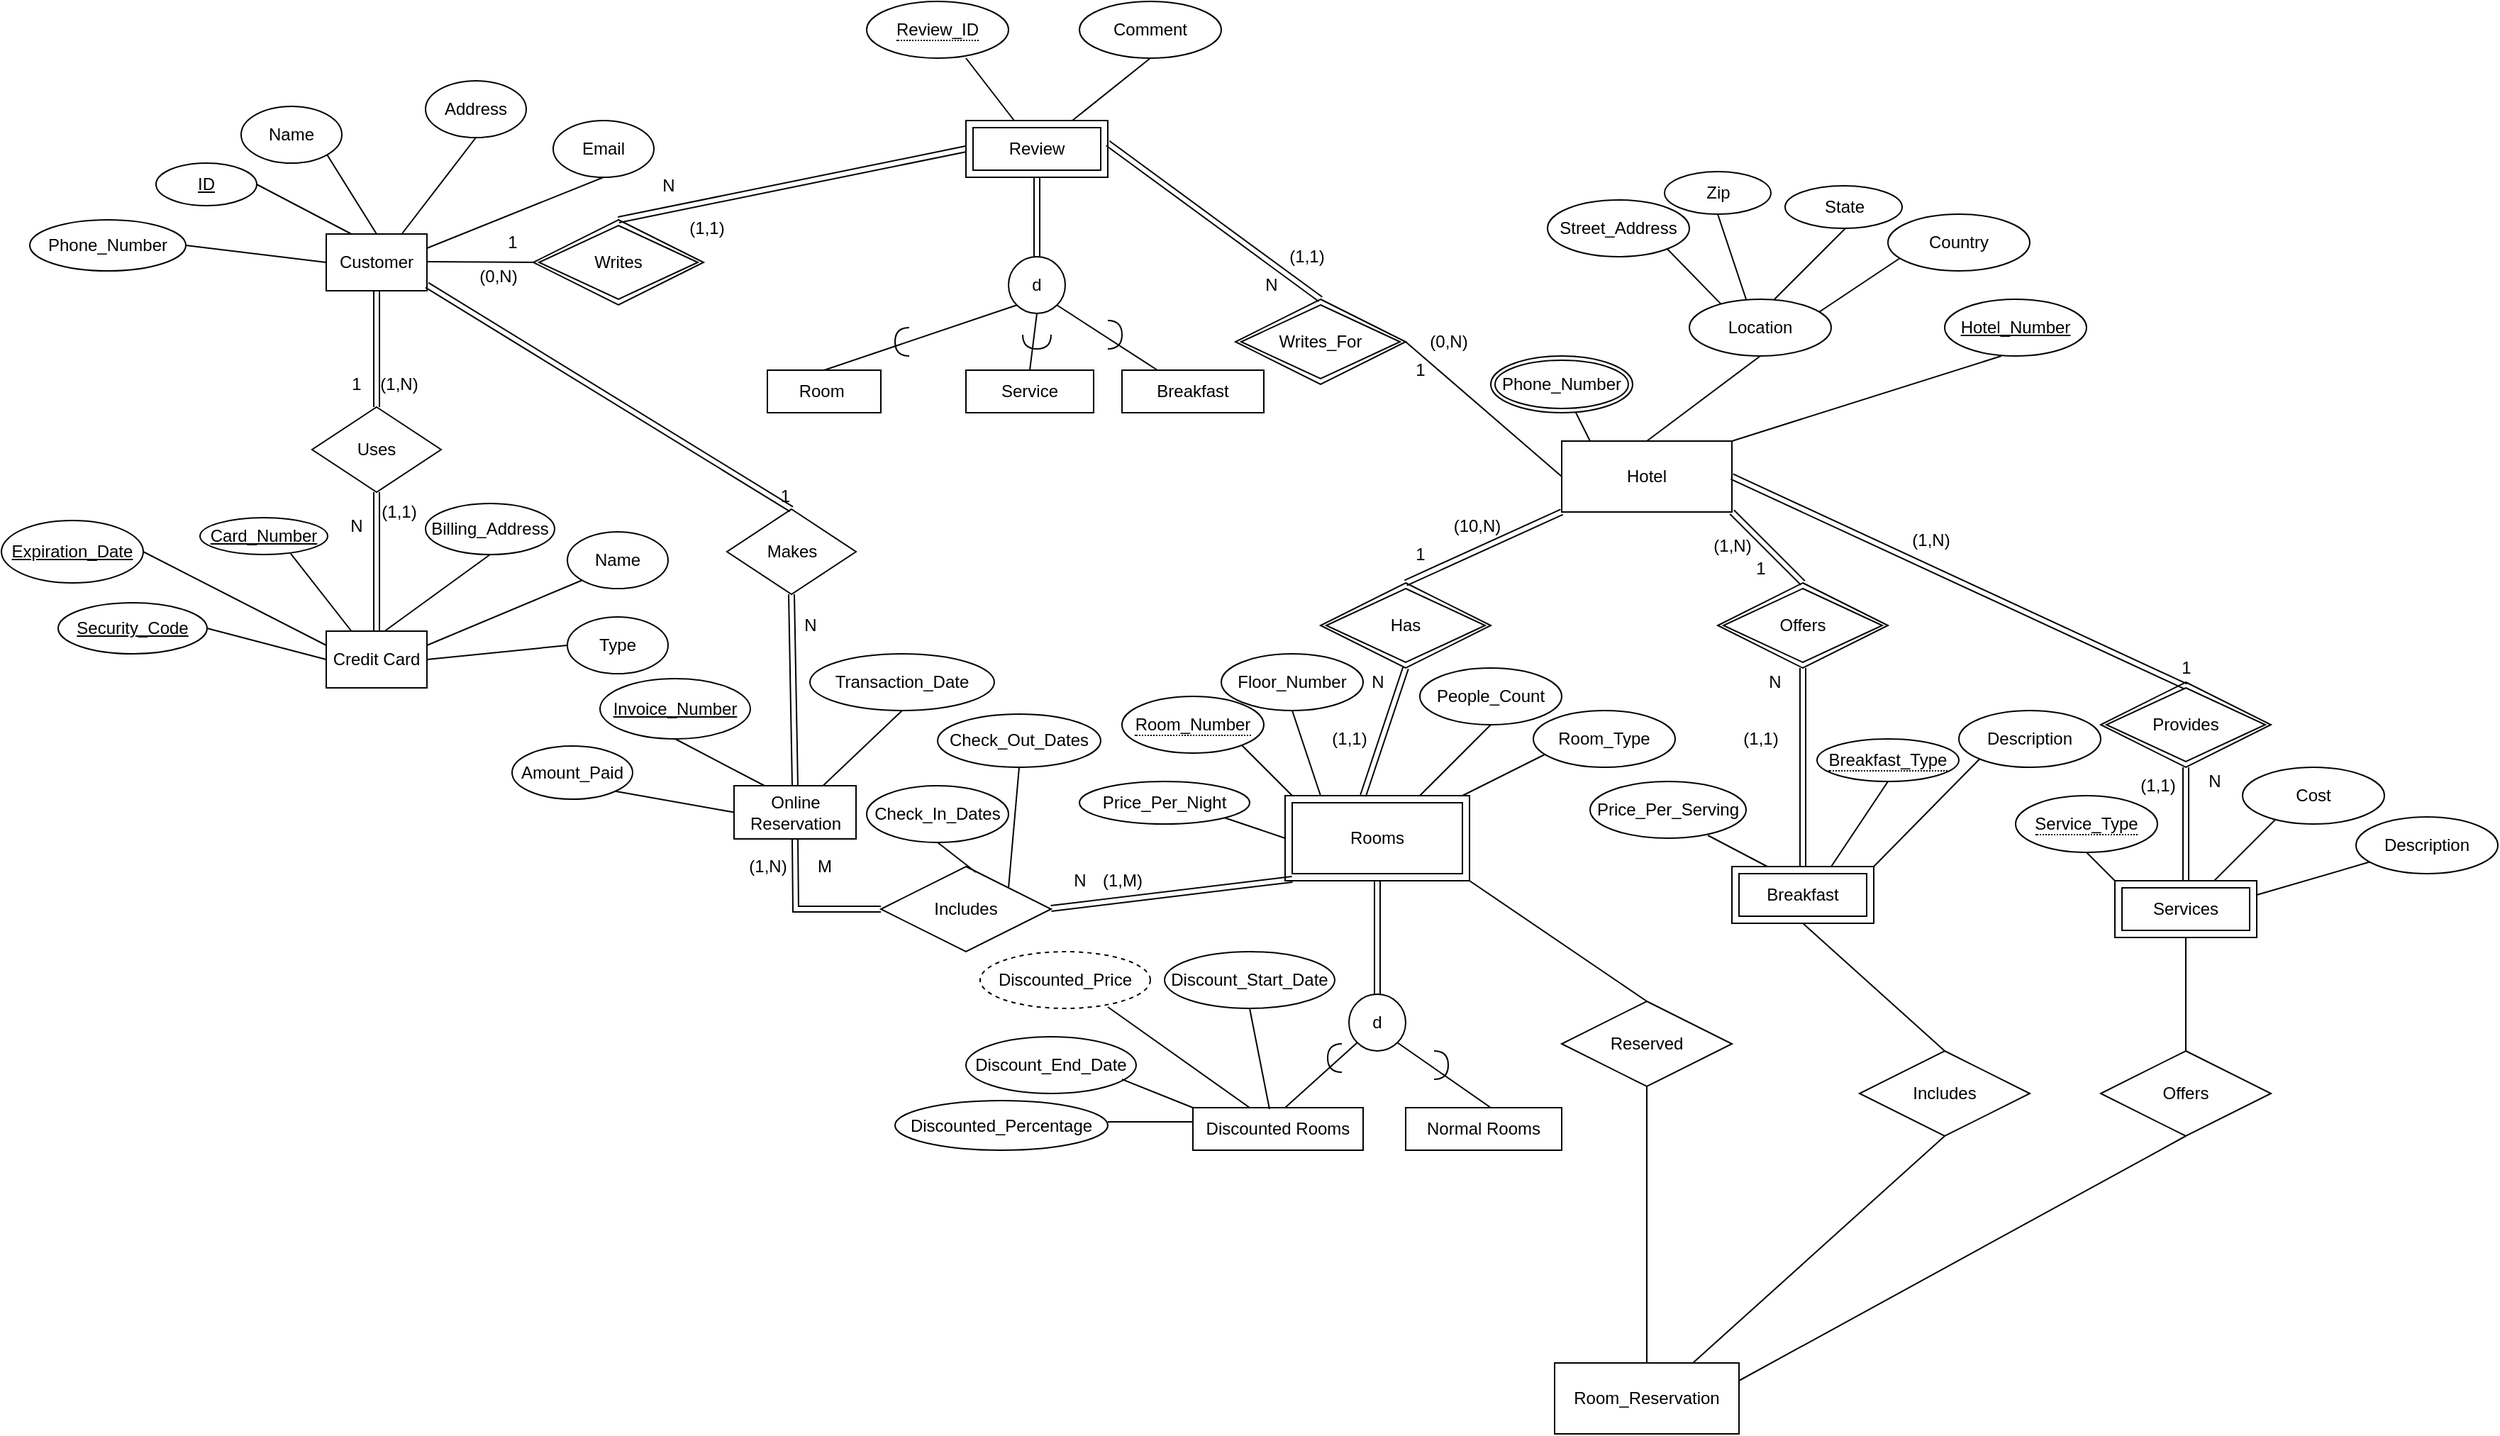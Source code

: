 <mxfile version="13.7.3" type="device"><diagram id="R2lEEEUBdFMjLlhIrx00" name="Page-1"><mxGraphModel dx="1956" dy="2000" grid="1" gridSize="10" guides="1" tooltips="1" connect="1" arrows="1" fold="1" page="1" pageScale="1" pageWidth="850" pageHeight="1100" math="0" shadow="0" extFonts="Permanent Marker^https://fonts.googleapis.com/css?family=Permanent+Marker"><root><mxCell id="0"/><mxCell id="1" parent="0"/><mxCell id="iuMVXom3aVEvyuveYDUm-4" value="" style="endArrow=none;html=1;" parent="1" edge="1"><mxGeometry width="50" height="50" relative="1" as="geometry"><mxPoint x="350" y="-750" as="sourcePoint"/><mxPoint x="338.974" y="-772.053" as="targetPoint"/></mxGeometry></mxCell><mxCell id="iuMVXom3aVEvyuveYDUm-7" value="" style="endArrow=none;html=1;" parent="1" edge="1"><mxGeometry width="50" height="50" relative="1" as="geometry"><mxPoint x="510" y="-840" as="sourcePoint"/><mxPoint x="570" y="-880" as="targetPoint"/></mxGeometry></mxCell><mxCell id="iuMVXom3aVEvyuveYDUm-8" value="" style="endArrow=none;html=1;exitX=0.283;exitY=0.063;exitDx=0;exitDy=0;exitPerimeter=0;" parent="1" edge="1"><mxGeometry width="50" height="50" relative="1" as="geometry"><mxPoint x="443.96" y="-844.96" as="sourcePoint"/><mxPoint x="400" y="-890" as="targetPoint"/></mxGeometry></mxCell><mxCell id="iuMVXom3aVEvyuveYDUm-9" value="" style="endArrow=none;html=1;" parent="1" edge="1"><mxGeometry width="50" height="50" relative="1" as="geometry"><mxPoint x="480" y="-850" as="sourcePoint"/><mxPoint x="530" y="-900" as="targetPoint"/></mxGeometry></mxCell><mxCell id="iuMVXom3aVEvyuveYDUm-10" value="" style="endArrow=none;html=1;" parent="1" edge="1"><mxGeometry width="50" height="50" relative="1" as="geometry"><mxPoint x="460" y="-850" as="sourcePoint"/><mxPoint x="440" y="-910" as="targetPoint"/><Array as="points"/></mxGeometry></mxCell><mxCell id="iuMVXom3aVEvyuveYDUm-18" value="" style="endArrow=none;html=1;" parent="1" edge="1"><mxGeometry width="50" height="50" relative="1" as="geometry"><mxPoint x="260" y="-500" as="sourcePoint"/><mxPoint x="320" y="-530" as="targetPoint"/></mxGeometry></mxCell><mxCell id="iuMVXom3aVEvyuveYDUm-19" value="" style="endArrow=none;html=1;" parent="1" edge="1"><mxGeometry width="50" height="50" relative="1" as="geometry"><mxPoint x="230" y="-500" as="sourcePoint"/><mxPoint x="280" y="-550" as="targetPoint"/><Array as="points"/></mxGeometry></mxCell><mxCell id="iuMVXom3aVEvyuveYDUm-20" value="" style="endArrow=none;html=1;" parent="1" edge="1"><mxGeometry width="50" height="50" relative="1" as="geometry"><mxPoint x="160" y="-500" as="sourcePoint"/><mxPoint x="140" y="-560" as="targetPoint"/></mxGeometry></mxCell><mxCell id="iuMVXom3aVEvyuveYDUm-21" value="" style="endArrow=none;html=1;" parent="1" edge="1"><mxGeometry width="50" height="50" relative="1" as="geometry"><mxPoint x="140" y="-500" as="sourcePoint"/><mxPoint x="100" y="-540" as="targetPoint"/></mxGeometry></mxCell><mxCell id="iuMVXom3aVEvyuveYDUm-22" value="Rooms" style="shape=ext;margin=3;double=1;whiteSpace=wrap;html=1;align=center;" parent="1" vertex="1"><mxGeometry x="135" y="-500" width="130" height="60" as="geometry"/></mxCell><mxCell id="iuMVXom3aVEvyuveYDUm-23" value="&lt;span style=&quot;border-bottom: 1px dotted&quot;&gt;Room_Number&lt;/span&gt;" style="ellipse;whiteSpace=wrap;html=1;align=center;" parent="1" vertex="1"><mxGeometry x="20" y="-570" width="100" height="40" as="geometry"/></mxCell><mxCell id="iuMVXom3aVEvyuveYDUm-24" value="Floor_Number" style="ellipse;whiteSpace=wrap;html=1;align=center;" parent="1" vertex="1"><mxGeometry x="90" y="-600" width="100" height="40" as="geometry"/></mxCell><mxCell id="iuMVXom3aVEvyuveYDUm-25" value="People_Count" style="ellipse;whiteSpace=wrap;html=1;align=center;" parent="1" vertex="1"><mxGeometry x="230" y="-590" width="100" height="40" as="geometry"/></mxCell><mxCell id="iuMVXom3aVEvyuveYDUm-29" value="Room_Type" style="ellipse;whiteSpace=wrap;html=1;align=center;" parent="1" vertex="1"><mxGeometry x="310" y="-560" width="100" height="40" as="geometry"/></mxCell><mxCell id="iuMVXom3aVEvyuveYDUm-31" value="" style="endArrow=none;html=1;" parent="1" source="iuMVXom3aVEvyuveYDUm-32" edge="1"><mxGeometry width="50" height="50" relative="1" as="geometry"><mxPoint x="400" y="-700" as="sourcePoint"/><mxPoint x="450" y="-750" as="targetPoint"/></mxGeometry></mxCell><mxCell id="iuMVXom3aVEvyuveYDUm-32" value="Hotel" style="rounded=0;whiteSpace=wrap;html=1;" parent="1" vertex="1"><mxGeometry x="330" y="-750" width="120" height="50" as="geometry"/></mxCell><mxCell id="iuMVXom3aVEvyuveYDUm-33" value="" style="endArrow=none;html=1;" parent="1" target="iuMVXom3aVEvyuveYDUm-32" edge="1"><mxGeometry width="50" height="50" relative="1" as="geometry"><mxPoint x="400" y="-700" as="sourcePoint"/><mxPoint x="450" y="-750" as="targetPoint"/></mxGeometry></mxCell><mxCell id="iuMVXom3aVEvyuveYDUm-34" value="" style="endArrow=none;html=1;exitX=1;exitY=0;exitDx=0;exitDy=0;" parent="1" source="iuMVXom3aVEvyuveYDUm-32" edge="1"><mxGeometry width="50" height="50" relative="1" as="geometry"><mxPoint x="450" y="-720" as="sourcePoint"/><mxPoint x="640" y="-810" as="targetPoint"/></mxGeometry></mxCell><mxCell id="iuMVXom3aVEvyuveYDUm-35" value="Hotel_Number" style="ellipse;whiteSpace=wrap;html=1;align=center;fontStyle=4;" parent="1" vertex="1"><mxGeometry x="600" y="-850" width="100" height="40" as="geometry"/></mxCell><mxCell id="iuMVXom3aVEvyuveYDUm-36" value="Has" style="shape=rhombus;double=1;perimeter=rhombusPerimeter;whiteSpace=wrap;html=1;align=center;" parent="1" vertex="1"><mxGeometry x="160" y="-650" width="120" height="60" as="geometry"/></mxCell><mxCell id="iuMVXom3aVEvyuveYDUm-38" value="Price_Per_Night" style="ellipse;whiteSpace=wrap;html=1;align=center;" parent="1" vertex="1"><mxGeometry x="-10" y="-510" width="120" height="30" as="geometry"/></mxCell><mxCell id="iuMVXom3aVEvyuveYDUm-53" value="Offers" style="shape=rhombus;double=1;perimeter=rhombusPerimeter;whiteSpace=wrap;html=1;align=center;" parent="1" vertex="1"><mxGeometry x="440" y="-650" width="120" height="60" as="geometry"/></mxCell><mxCell id="iuMVXom3aVEvyuveYDUm-55" value="Breakfast" style="shape=ext;margin=3;double=1;whiteSpace=wrap;html=1;align=center;" parent="1" vertex="1"><mxGeometry x="450" y="-450" width="100" height="40" as="geometry"/></mxCell><mxCell id="iuMVXom3aVEvyuveYDUm-56" value="" style="endArrow=none;html=1;entryX=0.5;entryY=1;entryDx=0;entryDy=0;" parent="1" target="iuMVXom3aVEvyuveYDUm-60" edge="1"><mxGeometry width="50" height="50" relative="1" as="geometry"><mxPoint x="520" y="-450" as="sourcePoint"/><mxPoint x="570" y="-500" as="targetPoint"/></mxGeometry></mxCell><mxCell id="iuMVXom3aVEvyuveYDUm-57" value="" style="endArrow=none;html=1;entryX=0;entryY=1;entryDx=0;entryDy=0;" parent="1" target="iuMVXom3aVEvyuveYDUm-61" edge="1"><mxGeometry width="50" height="50" relative="1" as="geometry"><mxPoint x="550" y="-450" as="sourcePoint"/><mxPoint x="600" y="-500" as="targetPoint"/></mxGeometry></mxCell><mxCell id="iuMVXom3aVEvyuveYDUm-60" value="&lt;span style=&quot;border-bottom: 1px dotted&quot;&gt;Breakfast_Type&lt;/span&gt;" style="ellipse;whiteSpace=wrap;html=1;align=center;" parent="1" vertex="1"><mxGeometry x="510" y="-540" width="100" height="30" as="geometry"/></mxCell><mxCell id="iuMVXom3aVEvyuveYDUm-61" value="Description" style="ellipse;whiteSpace=wrap;html=1;align=center;" parent="1" vertex="1"><mxGeometry x="610" y="-560" width="100" height="40" as="geometry"/></mxCell><mxCell id="iuMVXom3aVEvyuveYDUm-64" value="Provides" style="shape=rhombus;double=1;perimeter=rhombusPerimeter;whiteSpace=wrap;html=1;align=center;" parent="1" vertex="1"><mxGeometry x="710" y="-580" width="120" height="60" as="geometry"/></mxCell><mxCell id="iuMVXom3aVEvyuveYDUm-65" value="" style="endArrow=none;html=1;" parent="1" edge="1"><mxGeometry width="50" height="50" relative="1" as="geometry"><mxPoint x="790" y="-440" as="sourcePoint"/><mxPoint x="840" y="-490" as="targetPoint"/></mxGeometry></mxCell><mxCell id="iuMVXom3aVEvyuveYDUm-73" value="Services" style="shape=ext;margin=3;double=1;whiteSpace=wrap;html=1;align=center;" parent="1" vertex="1"><mxGeometry x="720" y="-440" width="100" height="40" as="geometry"/></mxCell><mxCell id="iuMVXom3aVEvyuveYDUm-74" value="" style="endArrow=none;html=1;" parent="1" edge="1"><mxGeometry width="50" height="50" relative="1" as="geometry"><mxPoint x="700" y="-460" as="sourcePoint"/><mxPoint x="720" y="-440" as="targetPoint"/></mxGeometry></mxCell><mxCell id="iuMVXom3aVEvyuveYDUm-78" value="Cost" style="ellipse;whiteSpace=wrap;html=1;align=center;" parent="1" vertex="1"><mxGeometry x="810" y="-520" width="100" height="40" as="geometry"/></mxCell><mxCell id="iuMVXom3aVEvyuveYDUm-79" value="" style="endArrow=none;html=1;exitX=1;exitY=0.25;exitDx=0;exitDy=0;" parent="1" source="iuMVXom3aVEvyuveYDUm-73" target="iuMVXom3aVEvyuveYDUm-80" edge="1"><mxGeometry width="50" height="50" relative="1" as="geometry"><mxPoint x="850" y="-405" as="sourcePoint"/><mxPoint x="900" y="-455" as="targetPoint"/></mxGeometry></mxCell><mxCell id="iuMVXom3aVEvyuveYDUm-80" value="Description" style="ellipse;whiteSpace=wrap;html=1;align=center;" parent="1" vertex="1"><mxGeometry x="890" y="-485" width="100" height="40" as="geometry"/></mxCell><mxCell id="o2ZF4EV_pDXBrr74jz46-1" value="" style="shape=link;html=1;rounded=0;entryX=0.5;entryY=1;entryDx=0;entryDy=0;" parent="1" target="iuMVXom3aVEvyuveYDUm-36" edge="1"><mxGeometry relative="1" as="geometry"><mxPoint x="190" y="-500" as="sourcePoint"/><mxPoint x="350" y="-500" as="targetPoint"/></mxGeometry></mxCell><mxCell id="o2ZF4EV_pDXBrr74jz46-3" value="Phone_Number" style="ellipse;shape=doubleEllipse;margin=3;whiteSpace=wrap;html=1;align=center;" parent="1" vertex="1"><mxGeometry x="280" y="-810" width="100" height="40" as="geometry"/></mxCell><mxCell id="o2ZF4EV_pDXBrr74jz46-4" value="Street_Address" style="ellipse;whiteSpace=wrap;html=1;align=center;" parent="1" vertex="1"><mxGeometry x="320" y="-920" width="100" height="40" as="geometry"/></mxCell><mxCell id="o2ZF4EV_pDXBrr74jz46-5" value="Zip" style="ellipse;whiteSpace=wrap;html=1;align=center;" parent="1" vertex="1"><mxGeometry x="402.5" y="-940" width="75" height="30" as="geometry"/></mxCell><mxCell id="o2ZF4EV_pDXBrr74jz46-6" value="State" style="ellipse;whiteSpace=wrap;html=1;align=center;" parent="1" vertex="1"><mxGeometry x="487.5" y="-930" width="82.5" height="30" as="geometry"/></mxCell><mxCell id="o2ZF4EV_pDXBrr74jz46-7" value="Country" style="ellipse;whiteSpace=wrap;html=1;align=center;" parent="1" vertex="1"><mxGeometry x="560" y="-910" width="100" height="40" as="geometry"/></mxCell><mxCell id="o2ZF4EV_pDXBrr74jz46-8" value="Location" style="ellipse;whiteSpace=wrap;html=1;align=center;" parent="1" vertex="1"><mxGeometry x="420" y="-850" width="100" height="40" as="geometry"/></mxCell><mxCell id="o2ZF4EV_pDXBrr74jz46-10" value="" style="endArrow=none;html=1;rounded=0;entryX=0.5;entryY=1;entryDx=0;entryDy=0;exitX=0.5;exitY=0;exitDx=0;exitDy=0;exitPerimeter=0;" parent="1" source="iuMVXom3aVEvyuveYDUm-32" target="o2ZF4EV_pDXBrr74jz46-8" edge="1"><mxGeometry relative="1" as="geometry"><mxPoint x="400" y="-753" as="sourcePoint"/><mxPoint x="420" y="-780" as="targetPoint"/></mxGeometry></mxCell><mxCell id="o2ZF4EV_pDXBrr74jz46-11" value="&lt;span style=&quot;border-bottom: 1px dotted&quot;&gt;Service_Type&lt;/span&gt;" style="ellipse;whiteSpace=wrap;html=1;align=center;" parent="1" vertex="1"><mxGeometry x="650" y="-500" width="100" height="40" as="geometry"/></mxCell><mxCell id="o2ZF4EV_pDXBrr74jz46-12" value="" style="shape=link;html=1;rounded=0;" parent="1" edge="1"><mxGeometry relative="1" as="geometry"><mxPoint x="200" y="-360" as="sourcePoint"/><mxPoint x="200" y="-440" as="targetPoint"/></mxGeometry></mxCell><mxCell id="o2ZF4EV_pDXBrr74jz46-15" value="d" style="ellipse;whiteSpace=wrap;html=1;aspect=fixed;" parent="1" vertex="1"><mxGeometry x="180" y="-360" width="40" height="40" as="geometry"/></mxCell><mxCell id="o2ZF4EV_pDXBrr74jz46-17" value="" style="endArrow=none;html=1;entryX=1;entryY=1;entryDx=0;entryDy=0;" parent="1" target="o2ZF4EV_pDXBrr74jz46-15" edge="1"><mxGeometry width="50" height="50" relative="1" as="geometry"><mxPoint x="280" y="-280" as="sourcePoint"/><mxPoint x="360" y="-390" as="targetPoint"/></mxGeometry></mxCell><mxCell id="o2ZF4EV_pDXBrr74jz46-18" value="Discounted Rooms" style="rounded=0;whiteSpace=wrap;html=1;" parent="1" vertex="1"><mxGeometry x="70" y="-280" width="120" height="30" as="geometry"/></mxCell><mxCell id="o2ZF4EV_pDXBrr74jz46-19" value="Normal Rooms" style="rounded=0;whiteSpace=wrap;html=1;" parent="1" vertex="1"><mxGeometry x="220" y="-280" width="110" height="30" as="geometry"/></mxCell><mxCell id="o2ZF4EV_pDXBrr74jz46-20" value="Discount_Start_Date" style="ellipse;whiteSpace=wrap;html=1;align=center;" parent="1" vertex="1"><mxGeometry x="50" y="-390" width="120" height="40" as="geometry"/></mxCell><mxCell id="o2ZF4EV_pDXBrr74jz46-21" value="Discount_End_Date" style="ellipse;whiteSpace=wrap;html=1;align=center;" parent="1" vertex="1"><mxGeometry x="-90" y="-330" width="120" height="40" as="geometry"/></mxCell><mxCell id="o2ZF4EV_pDXBrr74jz46-22" value="Discounted_Percentage" style="ellipse;whiteSpace=wrap;html=1;align=center;" parent="1" vertex="1"><mxGeometry x="-140" y="-285" width="150" height="35" as="geometry"/></mxCell><mxCell id="o2ZF4EV_pDXBrr74jz46-23" value="Discounted_Price" style="ellipse;whiteSpace=wrap;html=1;align=center;dashed=1;" parent="1" vertex="1"><mxGeometry x="-80" y="-390" width="120" height="40" as="geometry"/></mxCell><mxCell id="o2ZF4EV_pDXBrr74jz46-24" value="" style="endArrow=none;html=1;rounded=0;entryX=0.5;entryY=1;entryDx=0;entryDy=0;exitX=0.45;exitY=0.033;exitDx=0;exitDy=0;exitPerimeter=0;" parent="1" source="o2ZF4EV_pDXBrr74jz46-18" target="o2ZF4EV_pDXBrr74jz46-20" edge="1"><mxGeometry relative="1" as="geometry"><mxPoint x="260" y="-370" as="sourcePoint"/><mxPoint x="420" y="-370" as="targetPoint"/></mxGeometry></mxCell><mxCell id="o2ZF4EV_pDXBrr74jz46-25" value="" style="endArrow=none;html=1;rounded=0;" parent="1" edge="1"><mxGeometry relative="1" as="geometry"><mxPoint x="10" y="-351" as="sourcePoint"/><mxPoint x="110" y="-280" as="targetPoint"/></mxGeometry></mxCell><mxCell id="o2ZF4EV_pDXBrr74jz46-27" value="" style="endArrow=none;html=1;rounded=0;entryX=0;entryY=0;entryDx=0;entryDy=0;" parent="1" target="o2ZF4EV_pDXBrr74jz46-18" edge="1"><mxGeometry relative="1" as="geometry"><mxPoint x="20" y="-300" as="sourcePoint"/><mxPoint x="180" y="-300" as="targetPoint"/></mxGeometry></mxCell><mxCell id="o2ZF4EV_pDXBrr74jz46-28" value="" style="endArrow=none;html=1;rounded=0;" parent="1" edge="1"><mxGeometry relative="1" as="geometry"><mxPoint x="10" y="-270" as="sourcePoint"/><mxPoint x="70" y="-270" as="targetPoint"/></mxGeometry></mxCell><mxCell id="o2ZF4EV_pDXBrr74jz46-29" value="" style="shape=requiredInterface;html=1;verticalLabelPosition=bottom;direction=east;" parent="1" vertex="1"><mxGeometry x="240" y="-320" width="10" height="20" as="geometry"/></mxCell><mxCell id="o2ZF4EV_pDXBrr74jz46-30" value="" style="shape=requiredInterface;html=1;verticalLabelPosition=bottom;direction=west;" parent="1" vertex="1"><mxGeometry x="165" y="-325" width="10" height="20" as="geometry"/></mxCell><mxCell id="o2ZF4EV_pDXBrr74jz46-32" value="" style="endArrow=none;html=1;entryX=0;entryY=1;entryDx=0;entryDy=0;" parent="1" target="o2ZF4EV_pDXBrr74jz46-15" edge="1"><mxGeometry width="50" height="50" relative="1" as="geometry"><mxPoint x="135" y="-280" as="sourcePoint"/><mxPoint x="185.858" y="-325.858" as="targetPoint"/></mxGeometry></mxCell><mxCell id="o2ZF4EV_pDXBrr74jz46-55" value="Price_Per_Serving" style="ellipse;whiteSpace=wrap;html=1;align=center;" parent="1" vertex="1"><mxGeometry x="350" y="-510" width="110" height="40" as="geometry"/></mxCell><mxCell id="o2ZF4EV_pDXBrr74jz46-56" value="" style="endArrow=none;html=1;rounded=0;exitX=0.755;exitY=0.95;exitDx=0;exitDy=0;entryX=0.25;entryY=0;entryDx=0;entryDy=0;exitPerimeter=0;" parent="1" source="o2ZF4EV_pDXBrr74jz46-55" target="iuMVXom3aVEvyuveYDUm-55" edge="1"><mxGeometry relative="1" as="geometry"><mxPoint x="500" y="-380" as="sourcePoint"/><mxPoint x="660" y="-380" as="targetPoint"/></mxGeometry></mxCell><mxCell id="o2ZF4EV_pDXBrr74jz46-57" value="" style="endArrow=none;html=1;rounded=0;entryX=0;entryY=0.5;entryDx=0;entryDy=0;exitX=1;exitY=1;exitDx=0;exitDy=0;" parent="1" source="iuMVXom3aVEvyuveYDUm-38" target="iuMVXom3aVEvyuveYDUm-22" edge="1"><mxGeometry relative="1" as="geometry"><mxPoint x="60" y="-480" as="sourcePoint"/><mxPoint x="220" y="-480" as="targetPoint"/></mxGeometry></mxCell><mxCell id="o2ZF4EV_pDXBrr74jz46-58" value="" style="shape=link;html=1;rounded=0;entryX=0.5;entryY=1;entryDx=0;entryDy=0;exitX=0.5;exitY=0;exitDx=0;exitDy=0;" parent="1" source="iuMVXom3aVEvyuveYDUm-55" target="iuMVXom3aVEvyuveYDUm-53" edge="1"><mxGeometry relative="1" as="geometry"><mxPoint x="300" y="-600" as="sourcePoint"/><mxPoint x="460" y="-600" as="targetPoint"/></mxGeometry></mxCell><mxCell id="o2ZF4EV_pDXBrr74jz46-60" value="" style="shape=link;html=1;rounded=0;exitX=0.5;exitY=0;exitDx=0;exitDy=0;" parent="1" source="iuMVXom3aVEvyuveYDUm-73" edge="1"><mxGeometry relative="1" as="geometry"><mxPoint x="610" y="-520" as="sourcePoint"/><mxPoint x="770" y="-520" as="targetPoint"/></mxGeometry></mxCell><mxCell id="o2ZF4EV_pDXBrr74jz46-68" value="Includes" style="shape=rhombus;perimeter=rhombusPerimeter;whiteSpace=wrap;html=1;align=center;" parent="1" vertex="1"><mxGeometry x="-150" y="-450" width="120" height="60" as="geometry"/></mxCell><mxCell id="o2ZF4EV_pDXBrr74jz46-80" value="1" style="text;html=1;align=center;verticalAlign=middle;resizable=0;points=[];autosize=1;" parent="1" vertex="1"><mxGeometry x="220" y="-680" width="20" height="20" as="geometry"/></mxCell><mxCell id="o2ZF4EV_pDXBrr74jz46-81" value="N" style="text;html=1;align=center;verticalAlign=middle;resizable=0;points=[];autosize=1;" parent="1" vertex="1"><mxGeometry x="190" y="-590" width="20" height="20" as="geometry"/></mxCell><mxCell id="o2ZF4EV_pDXBrr74jz46-82" value="1" style="text;html=1;align=center;verticalAlign=middle;resizable=0;points=[];autosize=1;" parent="1" vertex="1"><mxGeometry x="460" y="-670" width="20" height="20" as="geometry"/></mxCell><mxCell id="o2ZF4EV_pDXBrr74jz46-83" value="N" style="text;html=1;align=center;verticalAlign=middle;resizable=0;points=[];autosize=1;" parent="1" vertex="1"><mxGeometry x="470" y="-590" width="20" height="20" as="geometry"/></mxCell><mxCell id="o2ZF4EV_pDXBrr74jz46-84" value="1" style="text;html=1;align=center;verticalAlign=middle;resizable=0;points=[];autosize=1;" parent="1" vertex="1"><mxGeometry x="760" y="-600" width="20" height="20" as="geometry"/></mxCell><mxCell id="o2ZF4EV_pDXBrr74jz46-85" value="N" style="text;html=1;align=center;verticalAlign=middle;resizable=0;points=[];autosize=1;" parent="1" vertex="1"><mxGeometry x="780" y="-520" width="20" height="20" as="geometry"/></mxCell><mxCell id="o2ZF4EV_pDXBrr74jz46-96" value="Customer" style="whiteSpace=wrap;html=1;align=center;" parent="1" vertex="1"><mxGeometry x="-541" y="-896" width="71" height="40" as="geometry"/></mxCell><mxCell id="o2ZF4EV_pDXBrr74jz46-97" value="" style="endArrow=none;html=1;entryX=0.5;entryY=1;entryDx=0;entryDy=0;exitX=1;exitY=0.25;exitDx=0;exitDy=0;" parent="1" source="o2ZF4EV_pDXBrr74jz46-96" target="o2ZF4EV_pDXBrr74jz46-103" edge="1"><mxGeometry width="50" height="50" relative="1" as="geometry"><mxPoint x="-441" y="-874" as="sourcePoint"/><mxPoint x="-391" y="-924" as="targetPoint"/></mxGeometry></mxCell><mxCell id="o2ZF4EV_pDXBrr74jz46-99" value="" style="endArrow=none;html=1;entryX=1;entryY=0.5;entryDx=0;entryDy=0;exitX=0.25;exitY=0;exitDx=0;exitDy=0;" parent="1" source="o2ZF4EV_pDXBrr74jz46-96" target="o2ZF4EV_pDXBrr74jz46-104" edge="1"><mxGeometry width="50" height="50" relative="1" as="geometry"><mxPoint x="-614" y="-914" as="sourcePoint"/><mxPoint x="-654" y="-954" as="targetPoint"/></mxGeometry></mxCell><mxCell id="o2ZF4EV_pDXBrr74jz46-100" value="" style="endArrow=none;html=1;exitX=0.5;exitY=0;exitDx=0;exitDy=0;entryX=1;entryY=1;entryDx=0;entryDy=0;" parent="1" source="o2ZF4EV_pDXBrr74jz46-96" target="o2ZF4EV_pDXBrr74jz46-101" edge="1"><mxGeometry width="50" height="50" relative="1" as="geometry"><mxPoint x="-511" y="-896" as="sourcePoint"/><mxPoint x="-541" y="-946" as="targetPoint"/></mxGeometry></mxCell><mxCell id="o2ZF4EV_pDXBrr74jz46-101" value="Name" style="ellipse;whiteSpace=wrap;html=1;align=center;" parent="1" vertex="1"><mxGeometry x="-601" y="-986" width="71" height="40" as="geometry"/></mxCell><mxCell id="o2ZF4EV_pDXBrr74jz46-102" value="Address" style="ellipse;whiteSpace=wrap;html=1;align=center;" parent="1" vertex="1"><mxGeometry x="-471" y="-1004" width="71" height="40" as="geometry"/></mxCell><mxCell id="o2ZF4EV_pDXBrr74jz46-103" value="Email" style="ellipse;whiteSpace=wrap;html=1;align=center;" parent="1" vertex="1"><mxGeometry x="-381" y="-976" width="71" height="40" as="geometry"/></mxCell><mxCell id="o2ZF4EV_pDXBrr74jz46-104" value="ID" style="ellipse;whiteSpace=wrap;html=1;align=center;fontStyle=4;" parent="1" vertex="1"><mxGeometry x="-661" y="-946" width="71" height="30" as="geometry"/></mxCell><mxCell id="o2ZF4EV_pDXBrr74jz46-105" value="" style="endArrow=none;html=1;exitX=0;exitY=0.5;exitDx=0;exitDy=0;entryX=1;entryY=0.5;entryDx=0;entryDy=0;" parent="1" source="o2ZF4EV_pDXBrr74jz46-96" target="o2ZF4EV_pDXBrr74jz46-106" edge="1"><mxGeometry width="50" height="50" relative="1" as="geometry"><mxPoint x="-674" y="-1084" as="sourcePoint"/><mxPoint x="-611" y="-886" as="targetPoint"/></mxGeometry></mxCell><mxCell id="o2ZF4EV_pDXBrr74jz46-106" value="Phone_Number" style="ellipse;whiteSpace=wrap;html=1;align=center;" parent="1" vertex="1"><mxGeometry x="-750" y="-906" width="110" height="36" as="geometry"/></mxCell><mxCell id="o2ZF4EV_pDXBrr74jz46-107" value="Credit Card" style="whiteSpace=wrap;html=1;align=center;" parent="1" vertex="1"><mxGeometry x="-541" y="-616" width="71" height="40" as="geometry"/></mxCell><mxCell id="o2ZF4EV_pDXBrr74jz46-108" value="Uses" style="shape=rhombus;perimeter=rhombusPerimeter;whiteSpace=wrap;html=1;align=center;" parent="1" vertex="1"><mxGeometry x="-551" y="-774" width="91" height="60" as="geometry"/></mxCell><mxCell id="o2ZF4EV_pDXBrr74jz46-109" value="&lt;u&gt;Card_Number&lt;/u&gt;" style="ellipse;whiteSpace=wrap;html=1;align=center;" parent="1" vertex="1"><mxGeometry x="-630" y="-696" width="90" height="26" as="geometry"/></mxCell><mxCell id="o2ZF4EV_pDXBrr74jz46-110" value="&lt;u&gt;Expiration_Date&lt;/u&gt;" style="ellipse;whiteSpace=wrap;html=1;align=center;" parent="1" vertex="1"><mxGeometry x="-770" y="-694" width="100" height="44" as="geometry"/></mxCell><mxCell id="o2ZF4EV_pDXBrr74jz46-111" value="Billing_Address" style="ellipse;whiteSpace=wrap;html=1;align=center;" parent="1" vertex="1"><mxGeometry x="-471" y="-706" width="91" height="36" as="geometry"/></mxCell><mxCell id="o2ZF4EV_pDXBrr74jz46-112" value="Name" style="ellipse;whiteSpace=wrap;html=1;align=center;" parent="1" vertex="1"><mxGeometry x="-371" y="-686" width="71" height="40" as="geometry"/></mxCell><mxCell id="o2ZF4EV_pDXBrr74jz46-113" value="&lt;u&gt;Security_Code&lt;/u&gt;" style="ellipse;whiteSpace=wrap;html=1;align=center;" parent="1" vertex="1"><mxGeometry x="-730" y="-636" width="105" height="36" as="geometry"/></mxCell><mxCell id="o2ZF4EV_pDXBrr74jz46-114" value="Type" style="ellipse;whiteSpace=wrap;html=1;align=center;" parent="1" vertex="1"><mxGeometry x="-371" y="-626" width="71" height="40" as="geometry"/></mxCell><mxCell id="o2ZF4EV_pDXBrr74jz46-115" value="" style="endArrow=none;html=1;rounded=0;exitX=0.71;exitY=0.975;exitDx=0;exitDy=0;entryX=0.25;entryY=0;entryDx=0;entryDy=0;exitPerimeter=0;" parent="1" source="o2ZF4EV_pDXBrr74jz46-109" target="o2ZF4EV_pDXBrr74jz46-107" edge="1"><mxGeometry relative="1" as="geometry"><mxPoint x="-704" y="-714" as="sourcePoint"/><mxPoint x="-544" y="-714" as="targetPoint"/></mxGeometry></mxCell><mxCell id="o2ZF4EV_pDXBrr74jz46-116" value="" style="endArrow=none;html=1;rounded=0;entryX=0;entryY=0.25;entryDx=0;entryDy=0;exitX=1;exitY=0.5;exitDx=0;exitDy=0;exitPerimeter=0;" parent="1" source="o2ZF4EV_pDXBrr74jz46-110" target="o2ZF4EV_pDXBrr74jz46-107" edge="1"><mxGeometry relative="1" as="geometry"><mxPoint x="-724" y="-684" as="sourcePoint"/><mxPoint x="-586.5" y="-674" as="targetPoint"/></mxGeometry></mxCell><mxCell id="o2ZF4EV_pDXBrr74jz46-117" value="" style="endArrow=none;html=1;rounded=0;exitX=1;exitY=0.5;exitDx=0;exitDy=0;entryX=0;entryY=0.5;entryDx=0;entryDy=0;" parent="1" source="o2ZF4EV_pDXBrr74jz46-113" target="o2ZF4EV_pDXBrr74jz46-107" edge="1"><mxGeometry relative="1" as="geometry"><mxPoint x="-694" y="-644" as="sourcePoint"/><mxPoint x="-544" y="-714" as="targetPoint"/></mxGeometry></mxCell><mxCell id="o2ZF4EV_pDXBrr74jz46-118" value="" style="endArrow=none;html=1;rounded=0;exitX=0.58;exitY=0;exitDx=0;exitDy=0;exitPerimeter=0;entryX=0.5;entryY=1;entryDx=0;entryDy=0;" parent="1" source="o2ZF4EV_pDXBrr74jz46-107" target="o2ZF4EV_pDXBrr74jz46-111" edge="1"><mxGeometry relative="1" as="geometry"><mxPoint x="-704" y="-714" as="sourcePoint"/><mxPoint x="-534" y="-674" as="targetPoint"/></mxGeometry></mxCell><mxCell id="o2ZF4EV_pDXBrr74jz46-119" value="" style="endArrow=none;html=1;rounded=0;exitX=1;exitY=0.25;exitDx=0;exitDy=0;entryX=0;entryY=1;entryDx=0;entryDy=0;" parent="1" source="o2ZF4EV_pDXBrr74jz46-107" target="o2ZF4EV_pDXBrr74jz46-112" edge="1"><mxGeometry relative="1" as="geometry"><mxPoint x="-704" y="-714" as="sourcePoint"/><mxPoint x="-544" y="-714" as="targetPoint"/></mxGeometry></mxCell><mxCell id="o2ZF4EV_pDXBrr74jz46-120" value="" style="endArrow=none;html=1;rounded=0;exitX=1;exitY=0.5;exitDx=0;exitDy=0;entryX=0;entryY=0.5;entryDx=0;entryDy=0;" parent="1" source="o2ZF4EV_pDXBrr74jz46-107" target="o2ZF4EV_pDXBrr74jz46-114" edge="1"><mxGeometry relative="1" as="geometry"><mxPoint x="-704" y="-714" as="sourcePoint"/><mxPoint x="-544" y="-714" as="targetPoint"/></mxGeometry></mxCell><mxCell id="o2ZF4EV_pDXBrr74jz46-121" value="" style="shape=link;html=1;rounded=0;entryX=0.5;entryY=1;entryDx=0;entryDy=0;exitX=0.5;exitY=0;exitDx=0;exitDy=0;" parent="1" source="o2ZF4EV_pDXBrr74jz46-108" target="o2ZF4EV_pDXBrr74jz46-96" edge="1"><mxGeometry relative="1" as="geometry"><mxPoint x="-704" y="-714" as="sourcePoint"/><mxPoint x="-544" y="-714" as="targetPoint"/></mxGeometry></mxCell><mxCell id="o2ZF4EV_pDXBrr74jz46-122" value="" style="shape=link;html=1;rounded=0;exitX=0.5;exitY=1;exitDx=0;exitDy=0;entryX=0.5;entryY=0;entryDx=0;entryDy=0;" parent="1" source="o2ZF4EV_pDXBrr74jz46-108" target="o2ZF4EV_pDXBrr74jz46-107" edge="1"><mxGeometry relative="1" as="geometry"><mxPoint x="-724" y="-694" as="sourcePoint"/><mxPoint x="-564" y="-694" as="targetPoint"/></mxGeometry></mxCell><mxCell id="o2ZF4EV_pDXBrr74jz46-123" value="Online Reservation" style="whiteSpace=wrap;html=1;align=center;" parent="1" vertex="1"><mxGeometry x="-253.5" y="-507" width="86" height="37.5" as="geometry"/></mxCell><mxCell id="o2ZF4EV_pDXBrr74jz46-125" value="Makes" style="shape=rhombus;perimeter=rhombusPerimeter;whiteSpace=wrap;html=1;align=center;" parent="1" vertex="1"><mxGeometry x="-258.5" y="-702" width="91" height="60" as="geometry"/></mxCell><mxCell id="o2ZF4EV_pDXBrr74jz46-127" value="Transaction_Date" style="ellipse;whiteSpace=wrap;html=1;align=center;" parent="1" vertex="1"><mxGeometry x="-200" y="-600" width="130" height="40" as="geometry"/></mxCell><mxCell id="o2ZF4EV_pDXBrr74jz46-128" value="Amount_Paid" style="ellipse;whiteSpace=wrap;html=1;align=center;" parent="1" vertex="1"><mxGeometry x="-410" y="-535" width="85" height="37.5" as="geometry"/></mxCell><mxCell id="o2ZF4EV_pDXBrr74jz46-129" value="Invoice_Number" style="ellipse;whiteSpace=wrap;html=1;align=center;fontStyle=4;" parent="1" vertex="1"><mxGeometry x="-348" y="-582.5" width="106" height="42.5" as="geometry"/></mxCell><mxCell id="o2ZF4EV_pDXBrr74jz46-130" value="" style="endArrow=none;html=1;rounded=0;exitX=1;exitY=1;exitDx=0;exitDy=0;entryX=0;entryY=0.5;entryDx=0;entryDy=0;" parent="1" source="o2ZF4EV_pDXBrr74jz46-128" target="o2ZF4EV_pDXBrr74jz46-123" edge="1"><mxGeometry relative="1" as="geometry"><mxPoint x="-566" y="-497.5" as="sourcePoint"/><mxPoint x="-406" y="-497.5" as="targetPoint"/></mxGeometry></mxCell><mxCell id="o2ZF4EV_pDXBrr74jz46-131" value="" style="endArrow=none;html=1;rounded=0;entryX=0.5;entryY=1;entryDx=0;entryDy=0;exitX=0.25;exitY=0;exitDx=0;exitDy=0;" parent="1" source="o2ZF4EV_pDXBrr74jz46-123" target="o2ZF4EV_pDXBrr74jz46-129" edge="1"><mxGeometry relative="1" as="geometry"><mxPoint x="-566" y="-497.5" as="sourcePoint"/><mxPoint x="-406" y="-497.5" as="targetPoint"/></mxGeometry></mxCell><mxCell id="o2ZF4EV_pDXBrr74jz46-132" value="" style="endArrow=none;html=1;rounded=0;entryX=0.5;entryY=1;entryDx=0;entryDy=0;" parent="1" source="o2ZF4EV_pDXBrr74jz46-123" target="o2ZF4EV_pDXBrr74jz46-127" edge="1"><mxGeometry relative="1" as="geometry"><mxPoint x="-566" y="-497.5" as="sourcePoint"/><mxPoint x="-89.796" y="-562.956" as="targetPoint"/></mxGeometry></mxCell><mxCell id="o2ZF4EV_pDXBrr74jz46-137" value="" style="shape=link;html=1;rounded=0;entryX=0;entryY=0.5;entryDx=0;entryDy=0;exitX=0.5;exitY=1;exitDx=0;exitDy=0;" parent="1" source="o2ZF4EV_pDXBrr74jz46-123" target="o2ZF4EV_pDXBrr74jz46-68" edge="1"><mxGeometry relative="1" as="geometry"><mxPoint x="-150" y="-481" as="sourcePoint"/><mxPoint x="-151" y="-400" as="targetPoint"/><Array as="points"><mxPoint x="-210" y="-420"/></Array></mxGeometry></mxCell><mxCell id="o2ZF4EV_pDXBrr74jz46-142" value="" style="endArrow=none;html=1;rounded=0;entryX=0.5;entryY=1;entryDx=0;entryDy=0;exitX=0.75;exitY=0;exitDx=0;exitDy=0;" parent="1" source="o2ZF4EV_pDXBrr74jz46-96" target="o2ZF4EV_pDXBrr74jz46-102" edge="1"><mxGeometry relative="1" as="geometry"><mxPoint x="-621" y="-786" as="sourcePoint"/><mxPoint x="-451" y="-826" as="targetPoint"/></mxGeometry></mxCell><mxCell id="o2ZF4EV_pDXBrr74jz46-144" value="Room_Reservation" style="whiteSpace=wrap;html=1;align=center;" parent="1" vertex="1"><mxGeometry x="325" y="-100" width="130" height="50" as="geometry"/></mxCell><mxCell id="o2ZF4EV_pDXBrr74jz46-145" value="Reserved" style="shape=rhombus;perimeter=rhombusPerimeter;whiteSpace=wrap;html=1;align=center;" parent="1" vertex="1"><mxGeometry x="330" y="-355" width="120" height="60" as="geometry"/></mxCell><mxCell id="o2ZF4EV_pDXBrr74jz46-146" value="" style="endArrow=none;html=1;rounded=0;exitX=1;exitY=1;exitDx=0;exitDy=0;entryX=0.5;entryY=0;entryDx=0;entryDy=0;" parent="1" source="iuMVXom3aVEvyuveYDUm-22" target="o2ZF4EV_pDXBrr74jz46-145" edge="1"><mxGeometry relative="1" as="geometry"><mxPoint x="330" y="-380" as="sourcePoint"/><mxPoint x="490" y="-380" as="targetPoint"/></mxGeometry></mxCell><mxCell id="o2ZF4EV_pDXBrr74jz46-147" value="" style="endArrow=none;html=1;rounded=0;exitX=0.5;exitY=1;exitDx=0;exitDy=0;entryX=0.5;entryY=0;entryDx=0;entryDy=0;" parent="1" source="o2ZF4EV_pDXBrr74jz46-145" target="o2ZF4EV_pDXBrr74jz46-144" edge="1"><mxGeometry relative="1" as="geometry"><mxPoint x="330" y="-380" as="sourcePoint"/><mxPoint x="520" y="-230" as="targetPoint"/></mxGeometry></mxCell><mxCell id="o2ZF4EV_pDXBrr74jz46-148" value="" style="endArrow=none;html=1;rounded=0;" parent="1" edge="1"><mxGeometry relative="1" as="geometry"><mxPoint x="500" y="-410" as="sourcePoint"/><mxPoint x="600" y="-320" as="targetPoint"/></mxGeometry></mxCell><mxCell id="o2ZF4EV_pDXBrr74jz46-150" value="Includes" style="shape=rhombus;perimeter=rhombusPerimeter;whiteSpace=wrap;html=1;align=center;" parent="1" vertex="1"><mxGeometry x="540" y="-320" width="120" height="60" as="geometry"/></mxCell><mxCell id="o2ZF4EV_pDXBrr74jz46-151" value="" style="endArrow=none;html=1;rounded=0;entryX=0.75;entryY=0;entryDx=0;entryDy=0;" parent="1" target="o2ZF4EV_pDXBrr74jz46-144" edge="1"><mxGeometry relative="1" as="geometry"><mxPoint x="600" y="-260" as="sourcePoint"/><mxPoint x="760" y="-260" as="targetPoint"/></mxGeometry></mxCell><mxCell id="o2ZF4EV_pDXBrr74jz46-152" value="" style="endArrow=none;html=1;rounded=0;" parent="1" edge="1"><mxGeometry relative="1" as="geometry"><mxPoint x="770" y="-400" as="sourcePoint"/><mxPoint x="770" y="-320" as="targetPoint"/></mxGeometry></mxCell><mxCell id="o2ZF4EV_pDXBrr74jz46-153" value="Offers" style="shape=rhombus;perimeter=rhombusPerimeter;whiteSpace=wrap;html=1;align=center;" parent="1" vertex="1"><mxGeometry x="710" y="-320" width="120" height="60" as="geometry"/></mxCell><mxCell id="o2ZF4EV_pDXBrr74jz46-154" value="" style="endArrow=none;html=1;rounded=0;entryX=0.5;entryY=1;entryDx=0;entryDy=0;exitX=1;exitY=0.25;exitDx=0;exitDy=0;" parent="1" source="o2ZF4EV_pDXBrr74jz46-144" target="o2ZF4EV_pDXBrr74jz46-153" edge="1"><mxGeometry relative="1" as="geometry"><mxPoint x="630" y="80" as="sourcePoint"/><mxPoint x="790" y="80" as="targetPoint"/></mxGeometry></mxCell><mxCell id="o2ZF4EV_pDXBrr74jz46-155" value="" style="shape=link;html=1;rounded=0;" parent="1" edge="1"><mxGeometry relative="1" as="geometry"><mxPoint x="-30" y="-420.5" as="sourcePoint"/><mxPoint x="140" y="-441" as="targetPoint"/></mxGeometry></mxCell><mxCell id="zCryxQ6nis98nsJElTox-2" value="" style="endArrow=none;html=1;rounded=0;entryX=0;entryY=0.5;entryDx=0;entryDy=0;" parent="1" edge="1"><mxGeometry relative="1" as="geometry"><mxPoint x="-470" y="-876.5" as="sourcePoint"/><mxPoint x="-386" y="-876" as="targetPoint"/></mxGeometry></mxCell><mxCell id="zCryxQ6nis98nsJElTox-10" value="" style="endArrow=none;html=1;rounded=0;entryX=0.34;entryY=0;entryDx=0;entryDy=0;entryPerimeter=0;" parent="1" edge="1"><mxGeometry relative="1" as="geometry"><mxPoint x="-90" y="-1020" as="sourcePoint"/><mxPoint x="-56" y="-976" as="targetPoint"/></mxGeometry></mxCell><mxCell id="o2ZF4EV_pDXBrr74jz46-157" value="Comment" style="ellipse;whiteSpace=wrap;html=1;align=center;" parent="1" vertex="1"><mxGeometry x="-10" y="-1060" width="100" height="40" as="geometry"/></mxCell><mxCell id="o2ZF4EV_pDXBrr74jz46-158" value="" style="endArrow=none;html=1;rounded=0;entryX=0.5;entryY=1;entryDx=0;entryDy=0;" parent="1" target="o2ZF4EV_pDXBrr74jz46-157" edge="1"><mxGeometry relative="1" as="geometry"><mxPoint x="-15" y="-976" as="sourcePoint"/><mxPoint x="50" y="-1020" as="targetPoint"/></mxGeometry></mxCell><mxCell id="zCryxQ6nis98nsJElTox-12" value="Review" style="shape=ext;margin=3;double=1;whiteSpace=wrap;html=1;align=center;" parent="1" vertex="1"><mxGeometry x="-90" y="-976" width="100" height="40" as="geometry"/></mxCell><mxCell id="zCryxQ6nis98nsJElTox-13" value="&lt;span style=&quot;border-bottom: 1px dotted&quot;&gt;Review_ID&lt;/span&gt;" style="ellipse;whiteSpace=wrap;html=1;align=center;" parent="1" vertex="1"><mxGeometry x="-160" y="-1060" width="100" height="40" as="geometry"/></mxCell><mxCell id="zCryxQ6nis98nsJElTox-14" value="Writes" style="shape=rhombus;double=1;perimeter=rhombusPerimeter;whiteSpace=wrap;html=1;align=center;" parent="1" vertex="1"><mxGeometry x="-395" y="-906" width="120" height="60" as="geometry"/></mxCell><mxCell id="zCryxQ6nis98nsJElTox-15" value="Writes_For" style="shape=rhombus;double=1;perimeter=rhombusPerimeter;whiteSpace=wrap;html=1;align=center;" parent="1" vertex="1"><mxGeometry x="100" y="-850" width="120" height="60" as="geometry"/></mxCell><mxCell id="zCryxQ6nis98nsJElTox-16" value="" style="shape=link;html=1;rounded=0;exitX=0.5;exitY=1;exitDx=0;exitDy=0;" parent="1" source="zCryxQ6nis98nsJElTox-12" edge="1"><mxGeometry relative="1" as="geometry"><mxPoint x="-140" y="-850" as="sourcePoint"/><mxPoint x="-40" y="-880" as="targetPoint"/></mxGeometry></mxCell><mxCell id="zCryxQ6nis98nsJElTox-18" value="d" style="ellipse;whiteSpace=wrap;html=1;aspect=fixed;" parent="1" vertex="1"><mxGeometry x="-60" y="-880" width="40" height="40" as="geometry"/></mxCell><mxCell id="zCryxQ6nis98nsJElTox-19" value="" style="endArrow=none;html=1;entryX=0;entryY=1;entryDx=0;entryDy=0;exitX=0.5;exitY=0;exitDx=0;exitDy=0;" parent="1" source="zCryxQ6nis98nsJElTox-23" target="zCryxQ6nis98nsJElTox-18" edge="1"><mxGeometry width="50" height="50" relative="1" as="geometry"><mxPoint x="-170" y="-800" as="sourcePoint"/><mxPoint x="-55" y="-850" as="targetPoint"/></mxGeometry></mxCell><mxCell id="zCryxQ6nis98nsJElTox-21" value="" style="endArrow=none;html=1;entryX=0.5;entryY=1;entryDx=0;entryDy=0;exitX=0.5;exitY=0;exitDx=0;exitDy=0;" parent="1" source="zCryxQ6nis98nsJElTox-24" target="zCryxQ6nis98nsJElTox-18" edge="1"><mxGeometry width="50" height="50" relative="1" as="geometry"><mxPoint x="-40" y="-800" as="sourcePoint"/><mxPoint x="-30" y="-840" as="targetPoint"/></mxGeometry></mxCell><mxCell id="zCryxQ6nis98nsJElTox-23" value="Room&amp;nbsp;" style="whiteSpace=wrap;html=1;align=center;" parent="1" vertex="1"><mxGeometry x="-230" y="-800" width="80" height="30" as="geometry"/></mxCell><mxCell id="zCryxQ6nis98nsJElTox-24" value="Service" style="whiteSpace=wrap;html=1;align=center;" parent="1" vertex="1"><mxGeometry x="-90" y="-800" width="90" height="30" as="geometry"/></mxCell><mxCell id="zCryxQ6nis98nsJElTox-25" value="Breakfast" style="whiteSpace=wrap;html=1;align=center;" parent="1" vertex="1"><mxGeometry x="20" y="-800" width="100" height="30" as="geometry"/></mxCell><mxCell id="zCryxQ6nis98nsJElTox-26" value="" style="shape=requiredInterface;html=1;verticalLabelPosition=bottom;direction=west;" parent="1" vertex="1"><mxGeometry x="-140" y="-830" width="10" height="20" as="geometry"/></mxCell><mxCell id="zCryxQ6nis98nsJElTox-27" value="" style="shape=requiredInterface;html=1;verticalLabelPosition=bottom;direction=south;" parent="1" vertex="1"><mxGeometry x="-50" y="-825" width="20" height="10" as="geometry"/></mxCell><mxCell id="zCryxQ6nis98nsJElTox-29" value="" style="shape=requiredInterface;html=1;verticalLabelPosition=bottom;" parent="1" vertex="1"><mxGeometry x="10" y="-835" width="10" height="20" as="geometry"/></mxCell><mxCell id="zCryxQ6nis98nsJElTox-31" value="" style="endArrow=none;html=1;rounded=0;entryX=0.25;entryY=0;entryDx=0;entryDy=0;exitX=1;exitY=1;exitDx=0;exitDy=0;" parent="1" source="zCryxQ6nis98nsJElTox-18" target="zCryxQ6nis98nsJElTox-25" edge="1"><mxGeometry relative="1" as="geometry"><mxPoint x="-20" y="-850" as="sourcePoint"/><mxPoint x="40" y="-850" as="targetPoint"/></mxGeometry></mxCell><mxCell id="zCryxQ6nis98nsJElTox-32" value="" style="shape=link;html=1;rounded=0;entryX=0;entryY=0.5;entryDx=0;entryDy=0;exitX=0.5;exitY=0;exitDx=0;exitDy=0;" parent="1" source="zCryxQ6nis98nsJElTox-14" target="zCryxQ6nis98nsJElTox-12" edge="1"><mxGeometry relative="1" as="geometry"><mxPoint x="-330" y="-906" as="sourcePoint"/><mxPoint x="-170" y="-906" as="targetPoint"/></mxGeometry></mxCell><mxCell id="zCryxQ6nis98nsJElTox-34" value="" style="shape=link;html=1;rounded=0;entryX=0.5;entryY=0;entryDx=0;entryDy=0;" parent="1" target="zCryxQ6nis98nsJElTox-15" edge="1"><mxGeometry relative="1" as="geometry"><mxPoint x="10" y="-960" as="sourcePoint"/><mxPoint x="170" y="-960" as="targetPoint"/></mxGeometry></mxCell><mxCell id="FBJkLnubSrDYwa1fIIq6-1" value="" style="shape=link;html=1;rounded=0;entryX=0;entryY=1;entryDx=0;entryDy=0;" parent="1" target="iuMVXom3aVEvyuveYDUm-32" edge="1"><mxGeometry relative="1" as="geometry"><mxPoint x="220" y="-650" as="sourcePoint"/><mxPoint x="380" y="-650" as="targetPoint"/></mxGeometry></mxCell><mxCell id="FBJkLnubSrDYwa1fIIq6-3" value="" style="shape=link;html=1;rounded=0;entryX=0.5;entryY=0;entryDx=0;entryDy=0;exitX=1;exitY=1;exitDx=0;exitDy=0;" parent="1" source="iuMVXom3aVEvyuveYDUm-32" target="iuMVXom3aVEvyuveYDUm-53" edge="1"><mxGeometry relative="1" as="geometry"><mxPoint x="450" y="-700" as="sourcePoint"/><mxPoint x="610" y="-700" as="targetPoint"/></mxGeometry></mxCell><mxCell id="FBJkLnubSrDYwa1fIIq6-5" value="" style="shape=link;html=1;rounded=0;exitX=1;exitY=0.5;exitDx=0;exitDy=0;entryX=0.5;entryY=1.15;entryDx=0;entryDy=0;entryPerimeter=0;" parent="1" source="iuMVXom3aVEvyuveYDUm-32" target="o2ZF4EV_pDXBrr74jz46-84" edge="1"><mxGeometry relative="1" as="geometry"><mxPoint x="560" y="-490" as="sourcePoint"/><mxPoint x="720" y="-490" as="targetPoint"/></mxGeometry></mxCell><mxCell id="FBJkLnubSrDYwa1fIIq6-7" value="(10,N)" style="text;html=1;align=center;verticalAlign=middle;resizable=0;points=[];autosize=1;" parent="1" vertex="1"><mxGeometry x="245" y="-700" width="50" height="20" as="geometry"/></mxCell><mxCell id="FBJkLnubSrDYwa1fIIq6-8" value="(1,1)" style="text;html=1;align=center;verticalAlign=middle;resizable=0;points=[];autosize=1;" parent="1" vertex="1"><mxGeometry x="160" y="-550" width="40" height="20" as="geometry"/></mxCell><mxCell id="FBJkLnubSrDYwa1fIIq6-9" value="(1,N)" style="text;html=1;align=center;verticalAlign=middle;resizable=0;points=[];autosize=1;" parent="1" vertex="1"><mxGeometry x="430" y="-686" width="40" height="20" as="geometry"/></mxCell><mxCell id="FBJkLnubSrDYwa1fIIq6-10" value="(1,1)" style="text;html=1;align=center;verticalAlign=middle;resizable=0;points=[];autosize=1;" parent="1" vertex="1"><mxGeometry x="450" y="-550" width="40" height="20" as="geometry"/></mxCell><mxCell id="FBJkLnubSrDYwa1fIIq6-11" value="(1,N)" style="text;html=1;align=center;verticalAlign=middle;resizable=0;points=[];autosize=1;" parent="1" vertex="1"><mxGeometry x="570" y="-690" width="40" height="20" as="geometry"/></mxCell><mxCell id="FBJkLnubSrDYwa1fIIq6-12" value="(1,1)" style="text;html=1;align=center;verticalAlign=middle;resizable=0;points=[];autosize=1;" parent="1" vertex="1"><mxGeometry x="730" y="-517.5" width="40" height="20" as="geometry"/></mxCell><mxCell id="FBJkLnubSrDYwa1fIIq6-14" value="N" style="text;html=1;align=center;verticalAlign=middle;resizable=0;points=[];autosize=1;" parent="1" vertex="1"><mxGeometry x="-210" y="-630" width="20" height="20" as="geometry"/></mxCell><mxCell id="FBJkLnubSrDYwa1fIIq6-16" value="N" style="text;html=1;align=center;verticalAlign=middle;resizable=0;points=[];autosize=1;" parent="1" vertex="1"><mxGeometry x="-20" y="-450" width="20" height="20" as="geometry"/></mxCell><mxCell id="FBJkLnubSrDYwa1fIIq6-17" value="M" style="text;html=1;align=center;verticalAlign=middle;resizable=0;points=[];autosize=1;" parent="1" vertex="1"><mxGeometry x="-205" y="-460" width="30" height="20" as="geometry"/></mxCell><mxCell id="FBJkLnubSrDYwa1fIIq6-18" value="(1,M)" style="text;html=1;align=center;verticalAlign=middle;resizable=0;points=[];autosize=1;" parent="1" vertex="1"><mxGeometry y="-450" width="40" height="20" as="geometry"/></mxCell><mxCell id="FBJkLnubSrDYwa1fIIq6-19" value="(1,N)" style="text;html=1;align=center;verticalAlign=middle;resizable=0;points=[];autosize=1;" parent="1" vertex="1"><mxGeometry x="-250" y="-460" width="40" height="20" as="geometry"/></mxCell><mxCell id="FBJkLnubSrDYwa1fIIq6-20" value="Check_In_Dates" style="ellipse;whiteSpace=wrap;html=1;align=center;" parent="1" vertex="1"><mxGeometry x="-160" y="-507" width="100" height="40" as="geometry"/></mxCell><mxCell id="FBJkLnubSrDYwa1fIIq6-21" value="Check_Out_Dates" style="ellipse;whiteSpace=wrap;html=1;align=center;" parent="1" vertex="1"><mxGeometry x="-110" y="-557.5" width="115" height="37.5" as="geometry"/></mxCell><mxCell id="FBJkLnubSrDYwa1fIIq6-23" value="" style="endArrow=none;html=1;rounded=0;exitX=0.5;exitY=1;exitDx=0;exitDy=0;entryX=0.558;entryY=0.067;entryDx=0;entryDy=0;entryPerimeter=0;" parent="1" source="FBJkLnubSrDYwa1fIIq6-20" target="o2ZF4EV_pDXBrr74jz46-68" edge="1"><mxGeometry relative="1" as="geometry"><mxPoint x="-340" y="-530" as="sourcePoint"/><mxPoint x="-180" y="-530" as="targetPoint"/></mxGeometry></mxCell><mxCell id="FBJkLnubSrDYwa1fIIq6-24" value="" style="endArrow=none;html=1;rounded=0;exitX=1;exitY=0;exitDx=0;exitDy=0;entryX=0.5;entryY=1;entryDx=0;entryDy=0;" parent="1" source="o2ZF4EV_pDXBrr74jz46-68" target="FBJkLnubSrDYwa1fIIq6-21" edge="1"><mxGeometry relative="1" as="geometry"><mxPoint x="-340" y="-530" as="sourcePoint"/><mxPoint x="-20" y="-530" as="targetPoint"/></mxGeometry></mxCell><mxCell id="FBJkLnubSrDYwa1fIIq6-26" value="N" style="text;html=1;align=center;verticalAlign=middle;resizable=0;points=[];autosize=1;" parent="1" vertex="1"><mxGeometry x="-530" y="-700" width="20" height="20" as="geometry"/></mxCell><mxCell id="FBJkLnubSrDYwa1fIIq6-27" value="1" style="text;html=1;align=center;verticalAlign=middle;resizable=0;points=[];autosize=1;" parent="1" vertex="1"><mxGeometry x="-530" y="-800" width="20" height="20" as="geometry"/></mxCell><mxCell id="FBJkLnubSrDYwa1fIIq6-28" value="(1,1)" style="text;html=1;align=center;verticalAlign=middle;resizable=0;points=[];autosize=1;" parent="1" vertex="1"><mxGeometry x="-510" y="-710" width="40" height="20" as="geometry"/></mxCell><mxCell id="FBJkLnubSrDYwa1fIIq6-29" value="(1,N)" style="text;html=1;align=center;verticalAlign=middle;resizable=0;points=[];autosize=1;" parent="1" vertex="1"><mxGeometry x="-510" y="-800" width="40" height="20" as="geometry"/></mxCell><mxCell id="FBJkLnubSrDYwa1fIIq6-30" value="" style="shape=link;html=1;rounded=0;entryX=0.5;entryY=0;entryDx=0;entryDy=0;" parent="1" target="o2ZF4EV_pDXBrr74jz46-125" edge="1"><mxGeometry relative="1" as="geometry"><mxPoint x="-470" y="-860" as="sourcePoint"/><mxPoint x="-310" y="-860" as="targetPoint"/></mxGeometry></mxCell><mxCell id="FBJkLnubSrDYwa1fIIq6-31" value="1" style="resizable=0;html=1;align=right;verticalAlign=bottom;" parent="FBJkLnubSrDYwa1fIIq6-30" connectable="0" vertex="1"><mxGeometry x="1" relative="1" as="geometry"/></mxCell><mxCell id="FBJkLnubSrDYwa1fIIq6-32" value="" style="shape=link;html=1;rounded=0;entryX=0.5;entryY=0;entryDx=0;entryDy=0;exitX=0.5;exitY=1;exitDx=0;exitDy=0;" parent="1" source="o2ZF4EV_pDXBrr74jz46-125" target="o2ZF4EV_pDXBrr74jz46-123" edge="1"><mxGeometry relative="1" as="geometry"><mxPoint x="-210" y="-640" as="sourcePoint"/><mxPoint x="-50" y="-650" as="targetPoint"/></mxGeometry></mxCell><mxCell id="FBJkLnubSrDYwa1fIIq6-34" value="1" style="text;html=1;align=center;verticalAlign=middle;resizable=0;points=[];autosize=1;" parent="1" vertex="1"><mxGeometry x="-420" y="-900" width="20" height="20" as="geometry"/></mxCell><mxCell id="FBJkLnubSrDYwa1fIIq6-35" value="N" style="text;html=1;align=center;verticalAlign=middle;resizable=0;points=[];autosize=1;" parent="1" vertex="1"><mxGeometry x="-310" y="-940" width="20" height="20" as="geometry"/></mxCell><mxCell id="FBJkLnubSrDYwa1fIIq6-36" value="(1,1)" style="text;html=1;align=center;verticalAlign=middle;resizable=0;points=[];autosize=1;" parent="1" vertex="1"><mxGeometry x="-293.5" y="-910" width="40" height="20" as="geometry"/></mxCell><mxCell id="FBJkLnubSrDYwa1fIIq6-37" value="(0,N)" style="text;html=1;align=center;verticalAlign=middle;resizable=0;points=[];autosize=1;" parent="1" vertex="1"><mxGeometry x="-440" y="-876" width="40" height="20" as="geometry"/></mxCell><mxCell id="FBJkLnubSrDYwa1fIIq6-38" value="" style="endArrow=none;html=1;rounded=0;exitX=1;exitY=0.5;exitDx=0;exitDy=0;entryX=0;entryY=0.5;entryDx=0;entryDy=0;" parent="1" source="zCryxQ6nis98nsJElTox-15" target="iuMVXom3aVEvyuveYDUm-32" edge="1"><mxGeometry relative="1" as="geometry"><mxPoint x="-190" y="-750" as="sourcePoint"/><mxPoint x="-30" y="-750" as="targetPoint"/></mxGeometry></mxCell><mxCell id="FBJkLnubSrDYwa1fIIq6-39" value="N" style="text;html=1;align=center;verticalAlign=middle;resizable=0;points=[];autosize=1;" parent="1" vertex="1"><mxGeometry x="115" y="-870" width="20" height="20" as="geometry"/></mxCell><mxCell id="FBJkLnubSrDYwa1fIIq6-40" value="1" style="text;html=1;align=center;verticalAlign=middle;resizable=0;points=[];autosize=1;" parent="1" vertex="1"><mxGeometry x="220" y="-810" width="20" height="20" as="geometry"/></mxCell><mxCell id="FBJkLnubSrDYwa1fIIq6-41" value="(0,N)" style="text;html=1;align=center;verticalAlign=middle;resizable=0;points=[];autosize=1;" parent="1" vertex="1"><mxGeometry x="230" y="-830" width="40" height="20" as="geometry"/></mxCell><mxCell id="FBJkLnubSrDYwa1fIIq6-42" value="(1,1)" style="text;html=1;align=center;verticalAlign=middle;resizable=0;points=[];autosize=1;" parent="1" vertex="1"><mxGeometry x="130" y="-890" width="40" height="20" as="geometry"/></mxCell></root></mxGraphModel></diagram></mxfile>